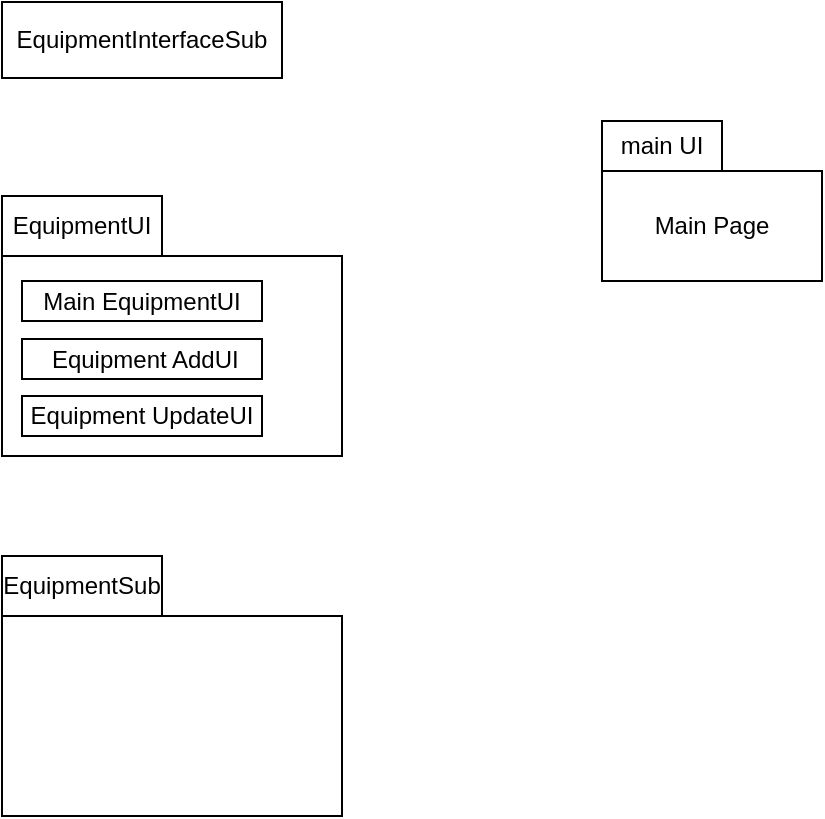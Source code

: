 <mxfile version="10.6.0" type="github"><diagram id="c5E2PnHljZBPvVqeA2-G" name="Page-1"><mxGraphModel dx="1250" dy="591" grid="1" gridSize="10" guides="1" tooltips="1" connect="1" arrows="1" fold="1" page="1" pageScale="1" pageWidth="827" pageHeight="1169" math="0" shadow="0"><root><mxCell id="0"/><mxCell id="1" parent="0"/><mxCell id="eLoZWHpjnfjI_Wg47Jzv-2" value="Main Page" style="rounded=0;whiteSpace=wrap;html=1;" vertex="1" parent="1"><mxGeometry x="350" y="117.5" width="110" height="55" as="geometry"/></mxCell><mxCell id="eLoZWHpjnfjI_Wg47Jzv-4" value="main UI" style="rounded=0;whiteSpace=wrap;html=1;" vertex="1" parent="1"><mxGeometry x="350" y="92.5" width="60" height="25" as="geometry"/></mxCell><mxCell id="eLoZWHpjnfjI_Wg47Jzv-5" value="EquipmentInterfaceSub" style="rounded=0;whiteSpace=wrap;html=1;" vertex="1" parent="1"><mxGeometry x="50" y="33" width="140" height="38" as="geometry"/></mxCell><mxCell id="eLoZWHpjnfjI_Wg47Jzv-6" value="EquipmentUI" style="rounded=0;whiteSpace=wrap;html=1;" vertex="1" parent="1"><mxGeometry x="50" y="130" width="80" height="30" as="geometry"/></mxCell><mxCell id="eLoZWHpjnfjI_Wg47Jzv-7" value="" style="rounded=0;whiteSpace=wrap;html=1;" vertex="1" parent="1"><mxGeometry x="50" y="160" width="170" height="100" as="geometry"/></mxCell><mxCell id="eLoZWHpjnfjI_Wg47Jzv-8" value="Main EquipmentUI" style="rounded=0;whiteSpace=wrap;html=1;" vertex="1" parent="1"><mxGeometry x="60" y="172.5" width="120" height="20" as="geometry"/></mxCell><mxCell id="eLoZWHpjnfjI_Wg47Jzv-10" value="&amp;nbsp;Equipment AddUI" style="rounded=0;whiteSpace=wrap;html=1;" vertex="1" parent="1"><mxGeometry x="60" y="201.5" width="120" height="20" as="geometry"/></mxCell><mxCell id="eLoZWHpjnfjI_Wg47Jzv-11" value="Equipment UpdateUI" style="rounded=0;whiteSpace=wrap;html=1;" vertex="1" parent="1"><mxGeometry x="60" y="230" width="120" height="20" as="geometry"/></mxCell><mxCell id="eLoZWHpjnfjI_Wg47Jzv-13" value="EquipmentSub" style="rounded=0;whiteSpace=wrap;html=1;" vertex="1" parent="1"><mxGeometry x="50" y="310" width="80" height="30" as="geometry"/></mxCell><mxCell id="eLoZWHpjnfjI_Wg47Jzv-14" value="" style="rounded=0;whiteSpace=wrap;html=1;" vertex="1" parent="1"><mxGeometry x="50" y="340" width="170" height="100" as="geometry"/></mxCell></root></mxGraphModel></diagram></mxfile>